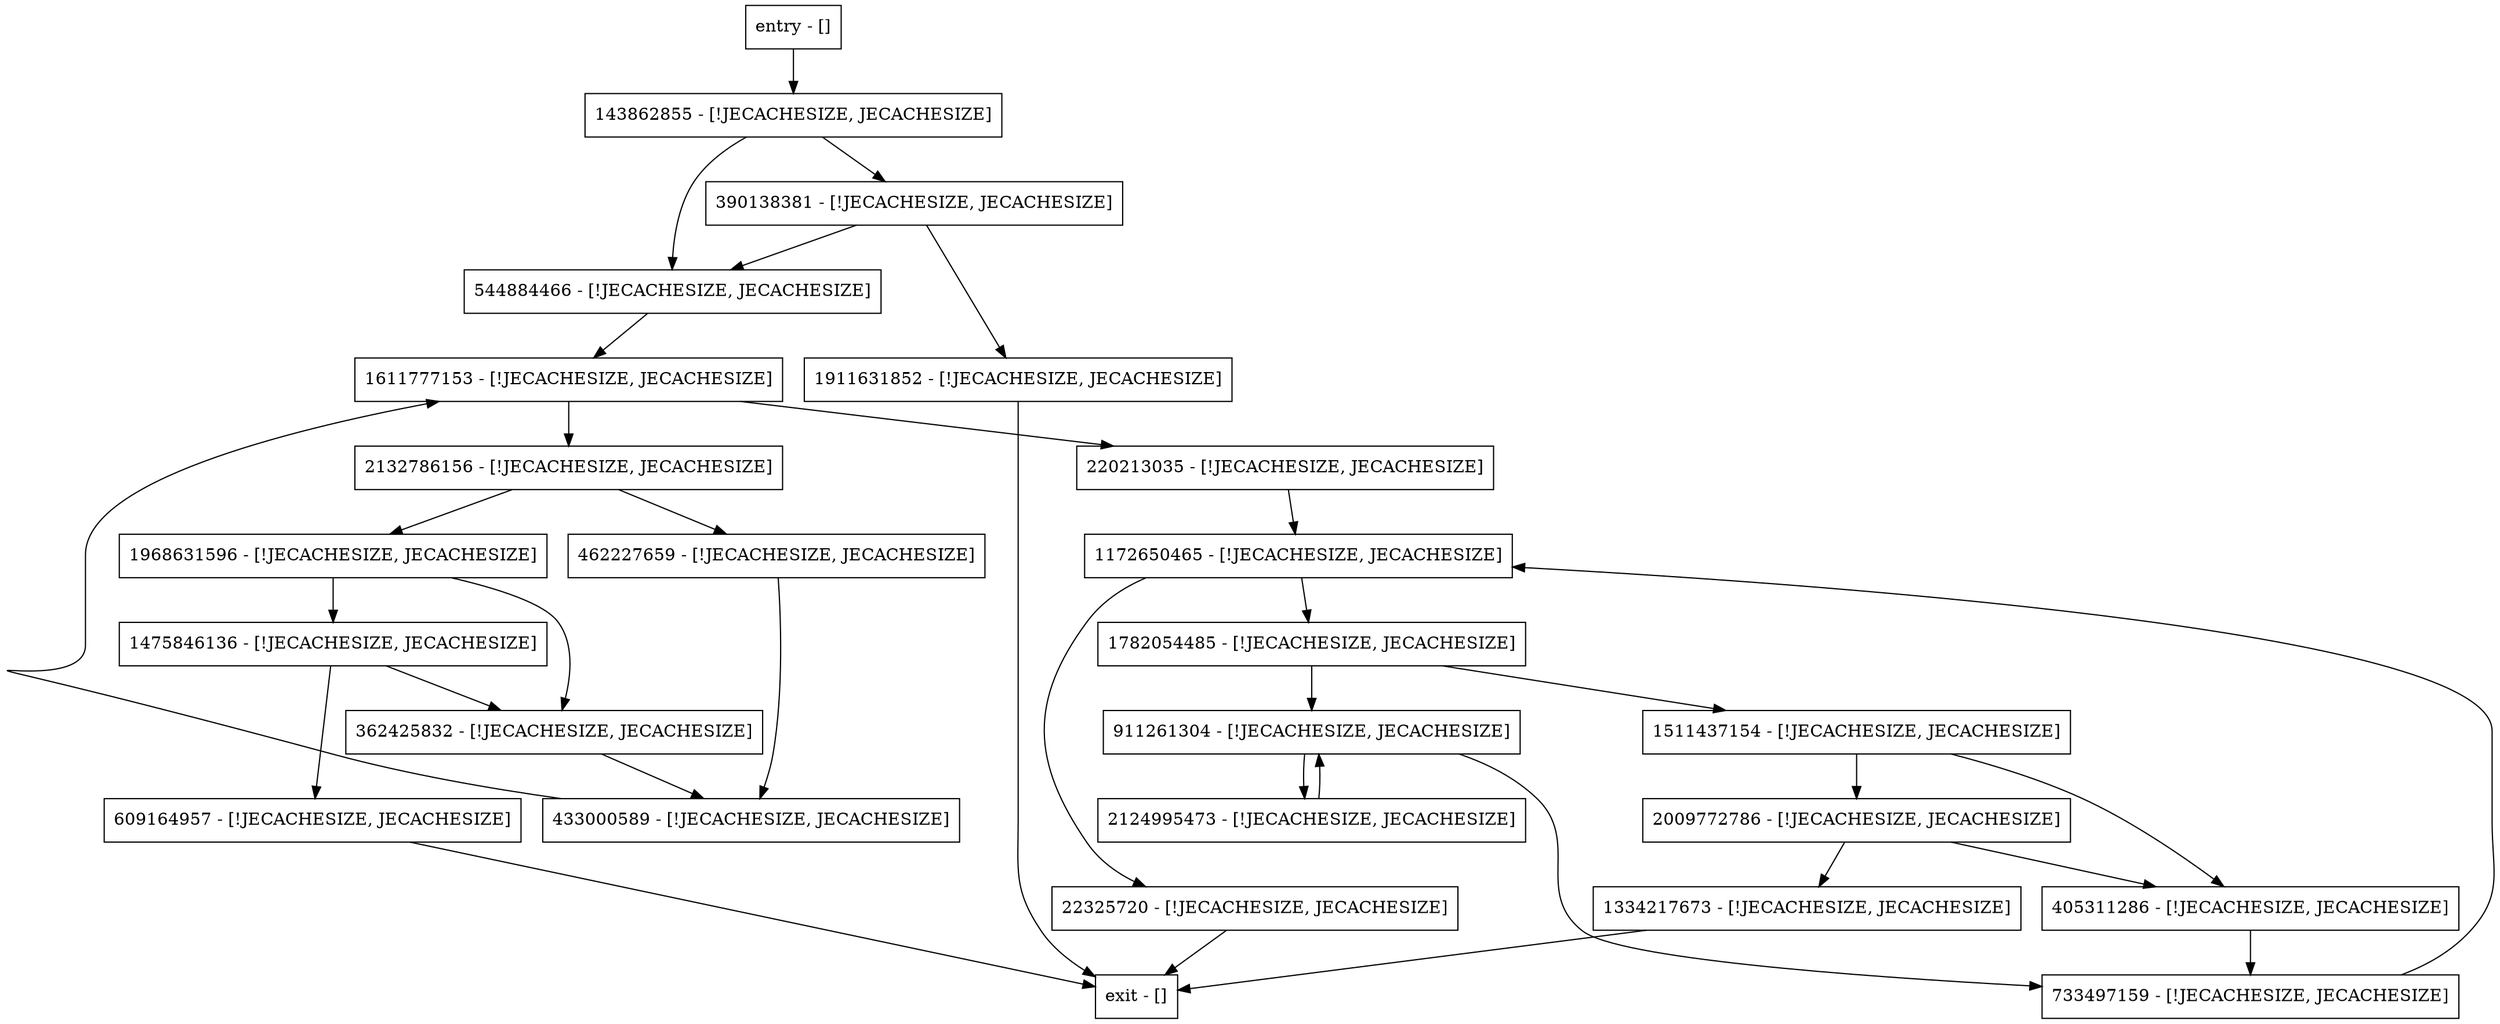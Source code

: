 digraph unpackLnMemIds {
node [shape=record];
143862855 [label="143862855 - [!JECACHESIZE, JECACHESIZE]"];
362425832 [label="362425832 - [!JECACHESIZE, JECACHESIZE]"];
1782054485 [label="1782054485 - [!JECACHESIZE, JECACHESIZE]"];
1911631852 [label="1911631852 - [!JECACHESIZE, JECACHESIZE]"];
911261304 [label="911261304 - [!JECACHESIZE, JECACHESIZE]"];
2009772786 [label="2009772786 - [!JECACHESIZE, JECACHESIZE]"];
220213035 [label="220213035 - [!JECACHESIZE, JECACHESIZE]"];
609164957 [label="609164957 - [!JECACHESIZE, JECACHESIZE]"];
1334217673 [label="1334217673 - [!JECACHESIZE, JECACHESIZE]"];
390138381 [label="390138381 - [!JECACHESIZE, JECACHESIZE]"];
2132786156 [label="2132786156 - [!JECACHESIZE, JECACHESIZE]"];
433000589 [label="433000589 - [!JECACHESIZE, JECACHESIZE]"];
1172650465 [label="1172650465 - [!JECACHESIZE, JECACHESIZE]"];
1968631596 [label="1968631596 - [!JECACHESIZE, JECACHESIZE]"];
544884466 [label="544884466 - [!JECACHESIZE, JECACHESIZE]"];
1475846136 [label="1475846136 - [!JECACHESIZE, JECACHESIZE]"];
22325720 [label="22325720 - [!JECACHESIZE, JECACHESIZE]"];
2124995473 [label="2124995473 - [!JECACHESIZE, JECACHESIZE]"];
405311286 [label="405311286 - [!JECACHESIZE, JECACHESIZE]"];
entry [label="entry - []"];
exit [label="exit - []"];
1511437154 [label="1511437154 - [!JECACHESIZE, JECACHESIZE]"];
1611777153 [label="1611777153 - [!JECACHESIZE, JECACHESIZE]"];
462227659 [label="462227659 - [!JECACHESIZE, JECACHESIZE]"];
733497159 [label="733497159 - [!JECACHESIZE, JECACHESIZE]"];
entry;
exit;
143862855 -> 390138381;
143862855 -> 544884466;
362425832 -> 433000589;
1782054485 -> 1511437154;
1782054485 -> 911261304;
1911631852 -> exit;
911261304 -> 2124995473;
911261304 -> 733497159;
2009772786 -> 1334217673;
2009772786 -> 405311286;
220213035 -> 1172650465;
609164957 -> exit;
1334217673 -> exit;
390138381 -> 1911631852;
390138381 -> 544884466;
2132786156 -> 462227659;
2132786156 -> 1968631596;
433000589 -> 1611777153;
1172650465 -> 1782054485;
1172650465 -> 22325720;
1968631596 -> 362425832;
1968631596 -> 1475846136;
544884466 -> 1611777153;
1475846136 -> 362425832;
1475846136 -> 609164957;
22325720 -> exit;
2124995473 -> 911261304;
405311286 -> 733497159;
entry -> 143862855;
1511437154 -> 2009772786;
1511437154 -> 405311286;
1611777153 -> 2132786156;
1611777153 -> 220213035;
462227659 -> 433000589;
733497159 -> 1172650465;
}
